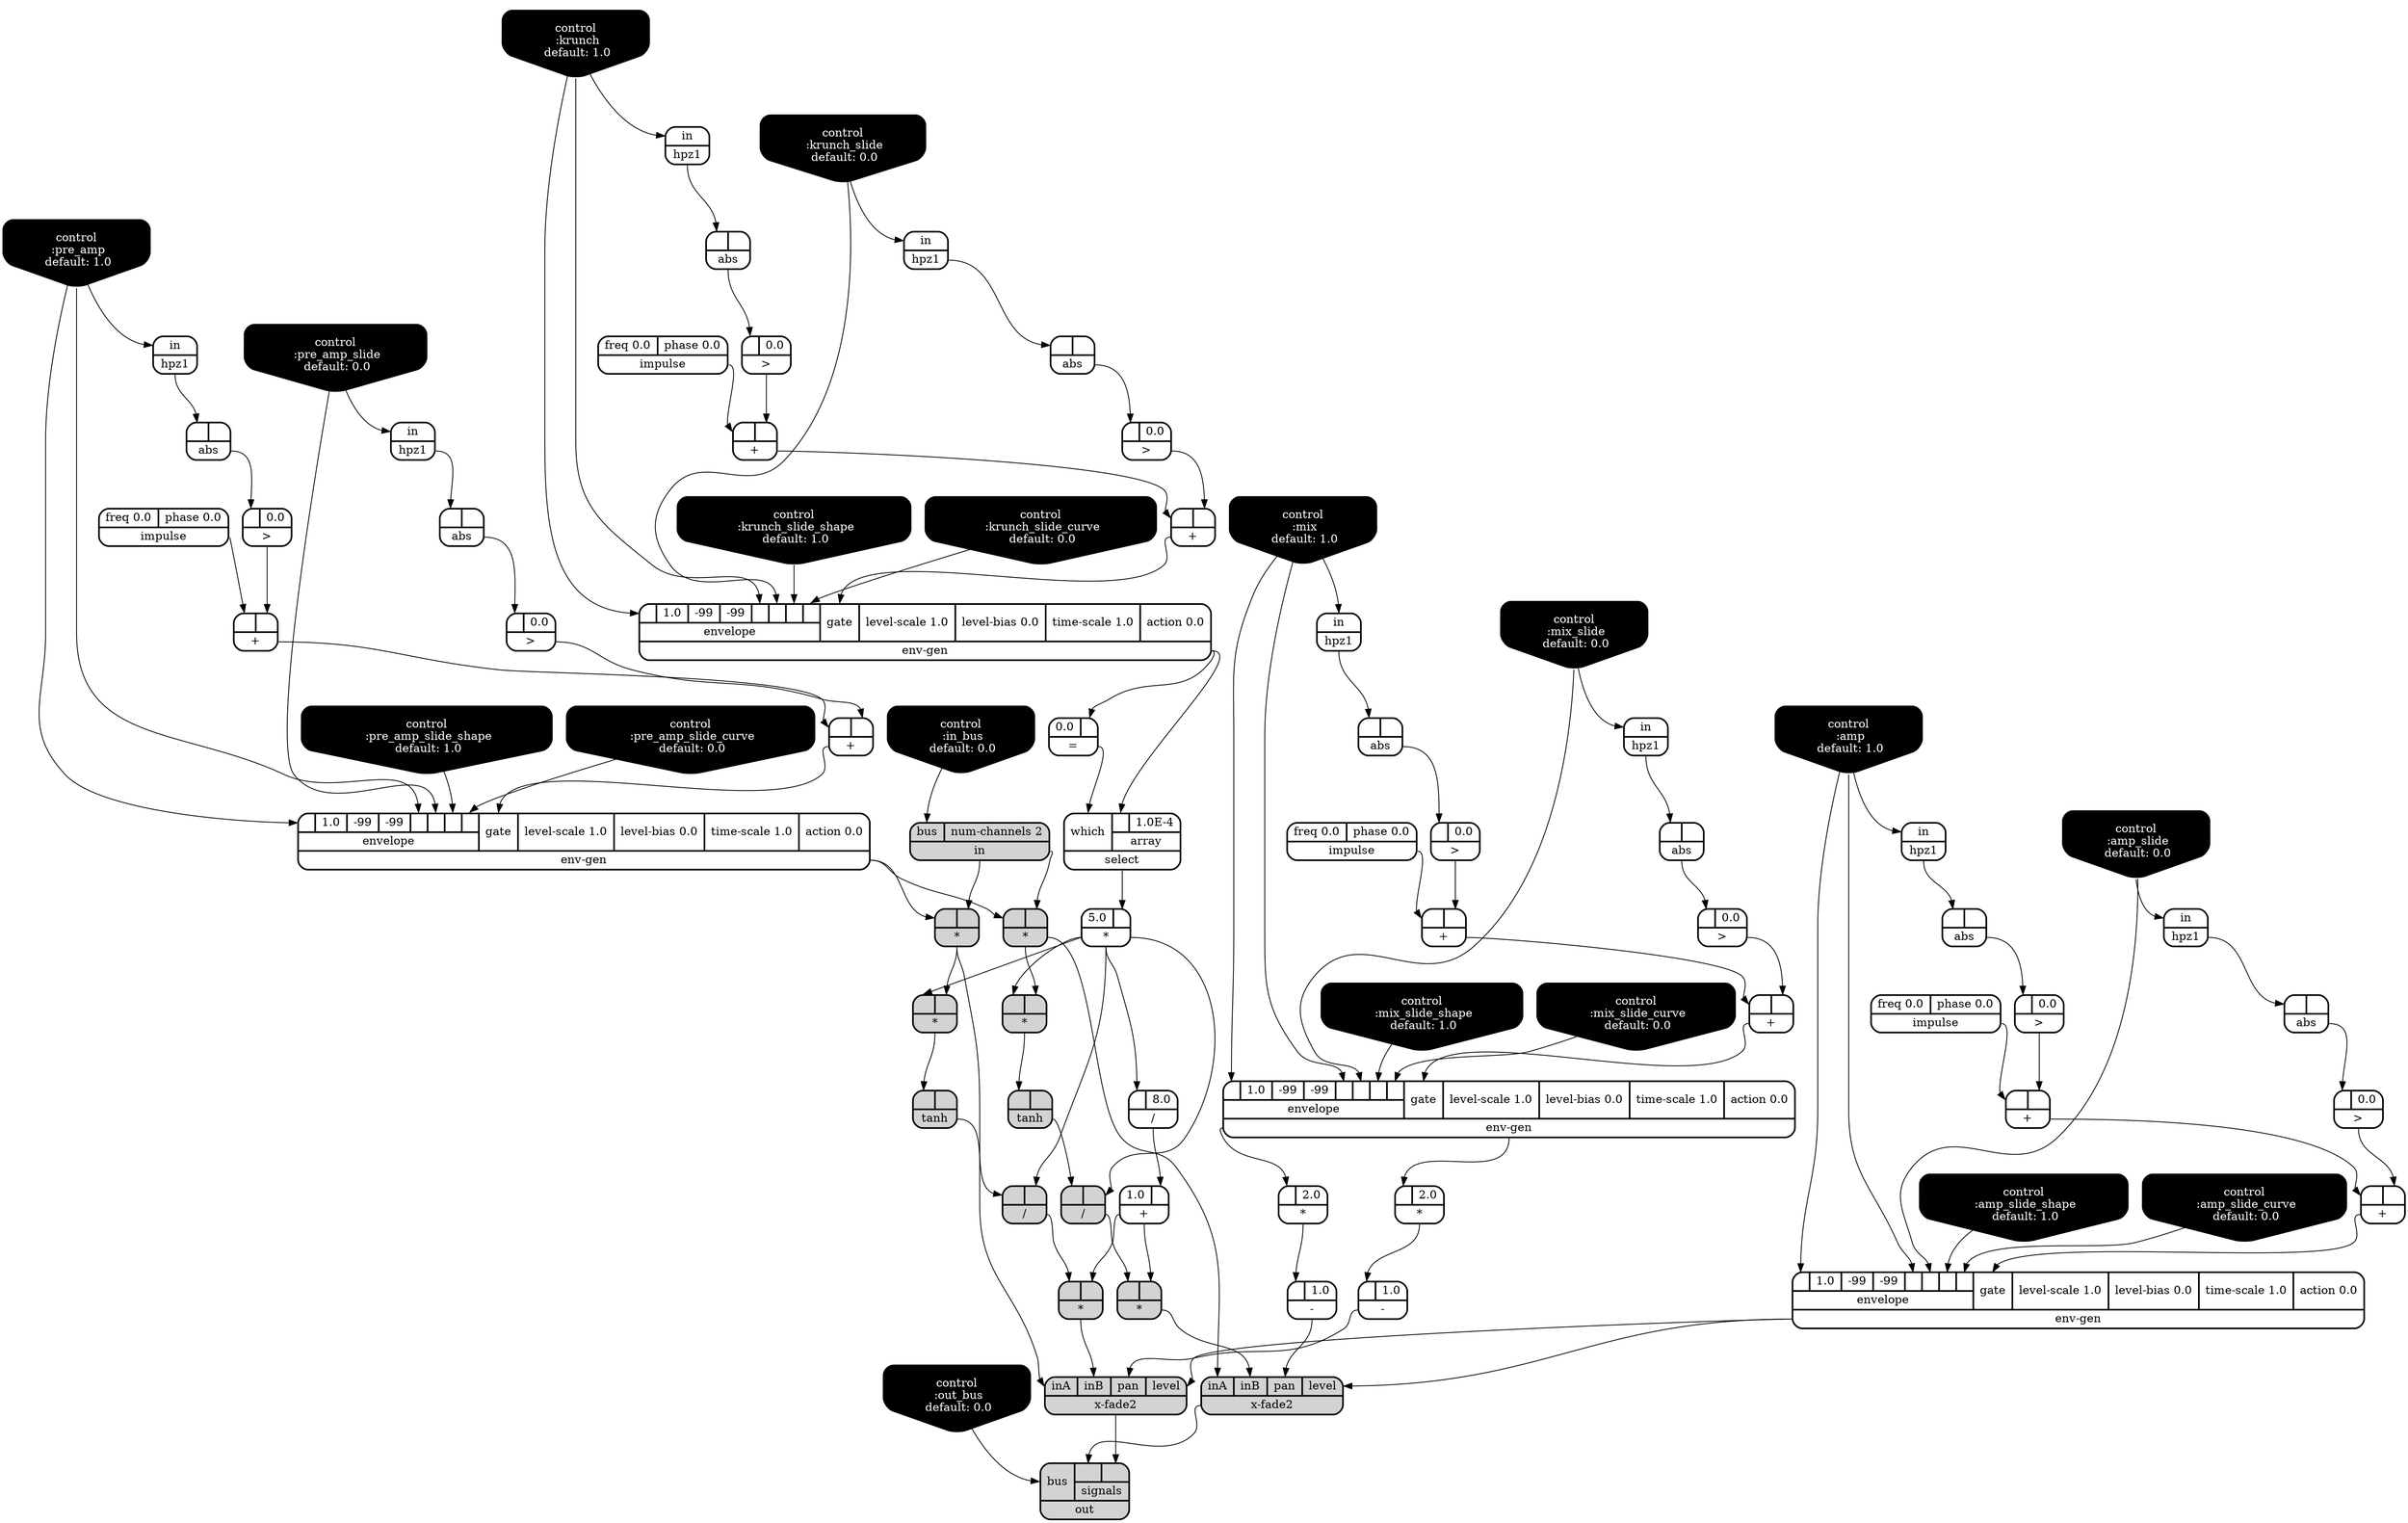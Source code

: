 digraph synthdef {
31 [label = "{{ <a> |<b> 2.0} |<__UG_NAME__>* }" style="bold, rounded" shape=record rankdir=LR];
55 [label = "{{ <a> 5.0|<b> } |<__UG_NAME__>* }" style="bold, rounded" shape=record rankdir=LR];
64 [label = "{{ <a> |<b> } |<__UG_NAME__>* }" style="filled, bold, rounded"  shape=record rankdir=LR];
65 [label = "{{ <a> |<b> } |<__UG_NAME__>* }" style="filled, bold, rounded"  shape=record rankdir=LR];
70 [label = "{{ <a> |<b> } |<__UG_NAME__>* }" style="filled, bold, rounded"  shape=record rankdir=LR];
71 [label = "{{ <a> |<b> } |<__UG_NAME__>* }" style="filled, bold, rounded"  shape=record rankdir=LR];
72 [label = "{{ <a> |<b> } |<__UG_NAME__>* }" style="filled, bold, rounded"  shape=record rankdir=LR];
75 [label = "{{ <a> |<b> } |<__UG_NAME__>* }" style="filled, bold, rounded"  shape=record rankdir=LR];
77 [label = "{{ <a> |<b> 2.0} |<__UG_NAME__>* }" style="bold, rounded" shape=record rankdir=LR];
25 [label = "{{ <a> |<b> } |<__UG_NAME__>+ }" style="bold, rounded" shape=record rankdir=LR];
29 [label = "{{ <a> |<b> } |<__UG_NAME__>+ }" style="bold, rounded" shape=record rankdir=LR];
37 [label = "{{ <a> |<b> } |<__UG_NAME__>+ }" style="bold, rounded" shape=record rankdir=LR];
41 [label = "{{ <a> |<b> } |<__UG_NAME__>+ }" style="bold, rounded" shape=record rankdir=LR];
47 [label = "{{ <a> |<b> } |<__UG_NAME__>+ }" style="bold, rounded" shape=record rankdir=LR];
50 [label = "{{ <a> |<b> } |<__UG_NAME__>+ }" style="bold, rounded" shape=record rankdir=LR];
60 [label = "{{ <a> |<b> } |<__UG_NAME__>+ }" style="bold, rounded" shape=record rankdir=LR];
61 [label = "{{ <a> |<b> } |<__UG_NAME__>+ }" style="bold, rounded" shape=record rankdir=LR];
69 [label = "{{ <a> 1.0|<b> } |<__UG_NAME__>+ }" style="bold, rounded" shape=record rankdir=LR];
32 [label = "{{ <a> |<b> 1.0} |<__UG_NAME__>- }" style="bold, rounded" shape=record rankdir=LR];
78 [label = "{{ <a> |<b> 1.0} |<__UG_NAME__>- }" style="bold, rounded" shape=record rankdir=LR];
67 [label = "{{ <a> |<b> } |<__UG_NAME__>/ }" style="filled, bold, rounded"  shape=record rankdir=LR];
68 [label = "{{ <a> |<b> 8.0} |<__UG_NAME__>/ }" style="bold, rounded" shape=record rankdir=LR];
74 [label = "{{ <a> |<b> } |<__UG_NAME__>/ }" style="filled, bold, rounded"  shape=record rankdir=LR];
53 [label = "{{ <a> 0.0|<b> } |<__UG_NAME__>= }" style="bold, rounded" shape=record rankdir=LR];
20 [label = "{{ <a> |<b> 0.0} |<__UG_NAME__>\> }" style="bold, rounded" shape=record rankdir=LR];
24 [label = "{{ <a> |<b> 0.0} |<__UG_NAME__>\> }" style="bold, rounded" shape=record rankdir=LR];
28 [label = "{{ <a> |<b> 0.0} |<__UG_NAME__>\> }" style="bold, rounded" shape=record rankdir=LR];
36 [label = "{{ <a> |<b> 0.0} |<__UG_NAME__>\> }" style="bold, rounded" shape=record rankdir=LR];
40 [label = "{{ <a> |<b> 0.0} |<__UG_NAME__>\> }" style="bold, rounded" shape=record rankdir=LR];
46 [label = "{{ <a> |<b> 0.0} |<__UG_NAME__>\> }" style="bold, rounded" shape=record rankdir=LR];
49 [label = "{{ <a> |<b> 0.0} |<__UG_NAME__>\> }" style="bold, rounded" shape=record rankdir=LR];
59 [label = "{{ <a> |<b> 0.0} |<__UG_NAME__>\> }" style="bold, rounded" shape=record rankdir=LR];
19 [label = "{{ <a> |<b> } |<__UG_NAME__>abs }" style="bold, rounded" shape=record rankdir=LR];
23 [label = "{{ <a> |<b> } |<__UG_NAME__>abs }" style="bold, rounded" shape=record rankdir=LR];
27 [label = "{{ <a> |<b> } |<__UG_NAME__>abs }" style="bold, rounded" shape=record rankdir=LR];
35 [label = "{{ <a> |<b> } |<__UG_NAME__>abs }" style="bold, rounded" shape=record rankdir=LR];
39 [label = "{{ <a> |<b> } |<__UG_NAME__>abs }" style="bold, rounded" shape=record rankdir=LR];
45 [label = "{{ <a> |<b> } |<__UG_NAME__>abs }" style="bold, rounded" shape=record rankdir=LR];
48 [label = "{{ <a> |<b> } |<__UG_NAME__>abs }" style="bold, rounded" shape=record rankdir=LR];
58 [label = "{{ <a> |<b> } |<__UG_NAME__>abs }" style="bold, rounded" shape=record rankdir=LR];
0 [label = "control
 :amp
 default: 1.0" shape=invhouse style="rounded, filled, bold" fillcolor=black fontcolor=white ]; 
1 [label = "control
 :amp_slide
 default: 0.0" shape=invhouse style="rounded, filled, bold" fillcolor=black fontcolor=white ]; 
2 [label = "control
 :amp_slide_shape
 default: 1.0" shape=invhouse style="rounded, filled, bold" fillcolor=black fontcolor=white ]; 
3 [label = "control
 :amp_slide_curve
 default: 0.0" shape=invhouse style="rounded, filled, bold" fillcolor=black fontcolor=white ]; 
4 [label = "control
 :mix
 default: 1.0" shape=invhouse style="rounded, filled, bold" fillcolor=black fontcolor=white ]; 
5 [label = "control
 :mix_slide
 default: 0.0" shape=invhouse style="rounded, filled, bold" fillcolor=black fontcolor=white ]; 
6 [label = "control
 :mix_slide_shape
 default: 1.0" shape=invhouse style="rounded, filled, bold" fillcolor=black fontcolor=white ]; 
7 [label = "control
 :mix_slide_curve
 default: 0.0" shape=invhouse style="rounded, filled, bold" fillcolor=black fontcolor=white ]; 
8 [label = "control
 :krunch
 default: 1.0" shape=invhouse style="rounded, filled, bold" fillcolor=black fontcolor=white ]; 
9 [label = "control
 :krunch_slide
 default: 0.0" shape=invhouse style="rounded, filled, bold" fillcolor=black fontcolor=white ]; 
10 [label = "control
 :krunch_slide_shape
 default: 1.0" shape=invhouse style="rounded, filled, bold" fillcolor=black fontcolor=white ]; 
11 [label = "control
 :krunch_slide_curve
 default: 0.0" shape=invhouse style="rounded, filled, bold" fillcolor=black fontcolor=white ]; 
12 [label = "control
 :pre_amp
 default: 1.0" shape=invhouse style="rounded, filled, bold" fillcolor=black fontcolor=white ]; 
13 [label = "control
 :pre_amp_slide
 default: 0.0" shape=invhouse style="rounded, filled, bold" fillcolor=black fontcolor=white ]; 
14 [label = "control
 :pre_amp_slide_shape
 default: 1.0" shape=invhouse style="rounded, filled, bold" fillcolor=black fontcolor=white ]; 
15 [label = "control
 :pre_amp_slide_curve
 default: 0.0" shape=invhouse style="rounded, filled, bold" fillcolor=black fontcolor=white ]; 
16 [label = "control
 :in_bus
 default: 0.0" shape=invhouse style="rounded, filled, bold" fillcolor=black fontcolor=white ]; 
17 [label = "control
 :out_bus
 default: 0.0" shape=invhouse style="rounded, filled, bold" fillcolor=black fontcolor=white ]; 
30 [label = "{{ {{<envelope___control___0>|1.0|-99|-99|<envelope___control___4>|<envelope___control___5>|<envelope___control___6>|<envelope___control___7>}|envelope}|<gate> gate|<level____scale> level-scale 1.0|<level____bias> level-bias 0.0|<time____scale> time-scale 1.0|<action> action 0.0} |<__UG_NAME__>env-gen }" style="bold, rounded" shape=record rankdir=LR];
51 [label = "{{ {{<envelope___control___0>|1.0|-99|-99|<envelope___control___4>|<envelope___control___5>|<envelope___control___6>|<envelope___control___7>}|envelope}|<gate> gate|<level____scale> level-scale 1.0|<level____bias> level-bias 0.0|<time____scale> time-scale 1.0|<action> action 0.0} |<__UG_NAME__>env-gen }" style="bold, rounded" shape=record rankdir=LR];
52 [label = "{{ {{<envelope___control___0>|1.0|-99|-99|<envelope___control___4>|<envelope___control___5>|<envelope___control___6>|<envelope___control___7>}|envelope}|<gate> gate|<level____scale> level-scale 1.0|<level____bias> level-bias 0.0|<time____scale> time-scale 1.0|<action> action 0.0} |<__UG_NAME__>env-gen }" style="bold, rounded" shape=record rankdir=LR];
62 [label = "{{ {{<envelope___control___0>|1.0|-99|-99|<envelope___control___4>|<envelope___control___5>|<envelope___control___6>|<envelope___control___7>}|envelope}|<gate> gate|<level____scale> level-scale 1.0|<level____bias> level-bias 0.0|<time____scale> time-scale 1.0|<action> action 0.0} |<__UG_NAME__>env-gen }" style="bold, rounded" shape=record rankdir=LR];
18 [label = "{{ <in> in} |<__UG_NAME__>hpz1 }" style="bold, rounded" shape=record rankdir=LR];
22 [label = "{{ <in> in} |<__UG_NAME__>hpz1 }" style="bold, rounded" shape=record rankdir=LR];
26 [label = "{{ <in> in} |<__UG_NAME__>hpz1 }" style="bold, rounded" shape=record rankdir=LR];
34 [label = "{{ <in> in} |<__UG_NAME__>hpz1 }" style="bold, rounded" shape=record rankdir=LR];
38 [label = "{{ <in> in} |<__UG_NAME__>hpz1 }" style="bold, rounded" shape=record rankdir=LR];
42 [label = "{{ <in> in} |<__UG_NAME__>hpz1 }" style="bold, rounded" shape=record rankdir=LR];
44 [label = "{{ <in> in} |<__UG_NAME__>hpz1 }" style="bold, rounded" shape=record rankdir=LR];
57 [label = "{{ <in> in} |<__UG_NAME__>hpz1 }" style="bold, rounded" shape=record rankdir=LR];
21 [label = "{{ <freq> freq 0.0|<phase> phase 0.0} |<__UG_NAME__>impulse }" style="bold, rounded" shape=record rankdir=LR];
33 [label = "{{ <freq> freq 0.0|<phase> phase 0.0} |<__UG_NAME__>impulse }" style="bold, rounded" shape=record rankdir=LR];
43 [label = "{{ <freq> freq 0.0|<phase> phase 0.0} |<__UG_NAME__>impulse }" style="bold, rounded" shape=record rankdir=LR];
56 [label = "{{ <freq> freq 0.0|<phase> phase 0.0} |<__UG_NAME__>impulse }" style="bold, rounded" shape=record rankdir=LR];
63 [label = "{{ <bus> bus|<num____channels> num-channels 2} |<__UG_NAME__>in }" style="filled, bold, rounded"  shape=record rankdir=LR];
80 [label = "{{ <bus> bus|{{<signals___x____fade2___0>|<signals___x____fade2___1>}|signals}} |<__UG_NAME__>out }" style="filled, bold, rounded"  shape=record rankdir=LR];
54 [label = "{{ <which> which|{{<array___env____gen___0>|1.0E-4}|array}} |<__UG_NAME__>select }" style="bold, rounded" shape=record rankdir=LR];
66 [label = "{{ <a> |<b> } |<__UG_NAME__>tanh }" style="filled, bold, rounded"  shape=record rankdir=LR];
73 [label = "{{ <a> |<b> } |<__UG_NAME__>tanh }" style="filled, bold, rounded"  shape=record rankdir=LR];
76 [label = "{{ <ina> inA|<inb> inB|<pan> pan|<level> level} |<__UG_NAME__>x-fade2 }" style="filled, bold, rounded"  shape=record rankdir=LR];
79 [label = "{{ <ina> inA|<inb> inB|<pan> pan|<level> level} |<__UG_NAME__>x-fade2 }" style="filled, bold, rounded"  shape=record rankdir=LR];

30:__UG_NAME__ -> 31:a ;
54:__UG_NAME__ -> 55:b ;
63:__UG_NAME__ -> 64:b ;
62:__UG_NAME__ -> 64:a ;
64:__UG_NAME__ -> 65:b ;
55:__UG_NAME__ -> 65:a ;
69:__UG_NAME__ -> 70:b ;
67:__UG_NAME__ -> 70:a ;
63:__UG_NAME__ -> 71:b ;
62:__UG_NAME__ -> 71:a ;
71:__UG_NAME__ -> 72:b ;
55:__UG_NAME__ -> 72:a ;
69:__UG_NAME__ -> 75:b ;
74:__UG_NAME__ -> 75:a ;
30:__UG_NAME__ -> 77:a ;
24:__UG_NAME__ -> 25:b ;
21:__UG_NAME__ -> 25:a ;
28:__UG_NAME__ -> 29:b ;
25:__UG_NAME__ -> 29:a ;
36:__UG_NAME__ -> 37:b ;
33:__UG_NAME__ -> 37:a ;
40:__UG_NAME__ -> 41:b ;
37:__UG_NAME__ -> 41:a ;
46:__UG_NAME__ -> 47:b ;
43:__UG_NAME__ -> 47:a ;
49:__UG_NAME__ -> 50:b ;
47:__UG_NAME__ -> 50:a ;
59:__UG_NAME__ -> 60:b ;
56:__UG_NAME__ -> 60:a ;
20:__UG_NAME__ -> 61:b ;
60:__UG_NAME__ -> 61:a ;
68:__UG_NAME__ -> 69:b ;
31:__UG_NAME__ -> 32:a ;
77:__UG_NAME__ -> 78:a ;
55:__UG_NAME__ -> 67:b ;
66:__UG_NAME__ -> 67:a ;
55:__UG_NAME__ -> 68:a ;
55:__UG_NAME__ -> 74:b ;
73:__UG_NAME__ -> 74:a ;
52:__UG_NAME__ -> 53:b ;
19:__UG_NAME__ -> 20:a ;
23:__UG_NAME__ -> 24:a ;
27:__UG_NAME__ -> 28:a ;
35:__UG_NAME__ -> 36:a ;
39:__UG_NAME__ -> 40:a ;
45:__UG_NAME__ -> 46:a ;
48:__UG_NAME__ -> 49:a ;
58:__UG_NAME__ -> 59:a ;
18:__UG_NAME__ -> 19:a ;
22:__UG_NAME__ -> 23:a ;
26:__UG_NAME__ -> 27:a ;
34:__UG_NAME__ -> 35:a ;
38:__UG_NAME__ -> 39:a ;
44:__UG_NAME__ -> 45:a ;
42:__UG_NAME__ -> 48:a ;
57:__UG_NAME__ -> 58:a ;
29:__UG_NAME__ -> 30:gate ;
4:__UG_NAME__ -> 30:envelope___control___0 ;
4:__UG_NAME__ -> 30:envelope___control___4 ;
5:__UG_NAME__ -> 30:envelope___control___5 ;
6:__UG_NAME__ -> 30:envelope___control___6 ;
7:__UG_NAME__ -> 30:envelope___control___7 ;
50:__UG_NAME__ -> 51:gate ;
0:__UG_NAME__ -> 51:envelope___control___0 ;
0:__UG_NAME__ -> 51:envelope___control___4 ;
1:__UG_NAME__ -> 51:envelope___control___5 ;
2:__UG_NAME__ -> 51:envelope___control___6 ;
3:__UG_NAME__ -> 51:envelope___control___7 ;
41:__UG_NAME__ -> 52:gate ;
8:__UG_NAME__ -> 52:envelope___control___0 ;
8:__UG_NAME__ -> 52:envelope___control___4 ;
9:__UG_NAME__ -> 52:envelope___control___5 ;
10:__UG_NAME__ -> 52:envelope___control___6 ;
11:__UG_NAME__ -> 52:envelope___control___7 ;
61:__UG_NAME__ -> 62:gate ;
12:__UG_NAME__ -> 62:envelope___control___0 ;
12:__UG_NAME__ -> 62:envelope___control___4 ;
13:__UG_NAME__ -> 62:envelope___control___5 ;
14:__UG_NAME__ -> 62:envelope___control___6 ;
15:__UG_NAME__ -> 62:envelope___control___7 ;
13:__UG_NAME__ -> 18:in ;
4:__UG_NAME__ -> 22:in ;
5:__UG_NAME__ -> 26:in ;
8:__UG_NAME__ -> 34:in ;
9:__UG_NAME__ -> 38:in ;
1:__UG_NAME__ -> 42:in ;
0:__UG_NAME__ -> 44:in ;
12:__UG_NAME__ -> 57:in ;
16:__UG_NAME__ -> 63:bus ;
76:__UG_NAME__ -> 80:signals___x____fade2___0 ;
79:__UG_NAME__ -> 80:signals___x____fade2___1 ;
17:__UG_NAME__ -> 80:bus ;
52:__UG_NAME__ -> 54:array___env____gen___0 ;
53:__UG_NAME__ -> 54:which ;
65:__UG_NAME__ -> 66:a ;
72:__UG_NAME__ -> 73:a ;
51:__UG_NAME__ -> 76:level ;
32:__UG_NAME__ -> 76:pan ;
75:__UG_NAME__ -> 76:inb ;
71:__UG_NAME__ -> 76:ina ;
51:__UG_NAME__ -> 79:level ;
78:__UG_NAME__ -> 79:pan ;
70:__UG_NAME__ -> 79:inb ;
64:__UG_NAME__ -> 79:ina ;

}